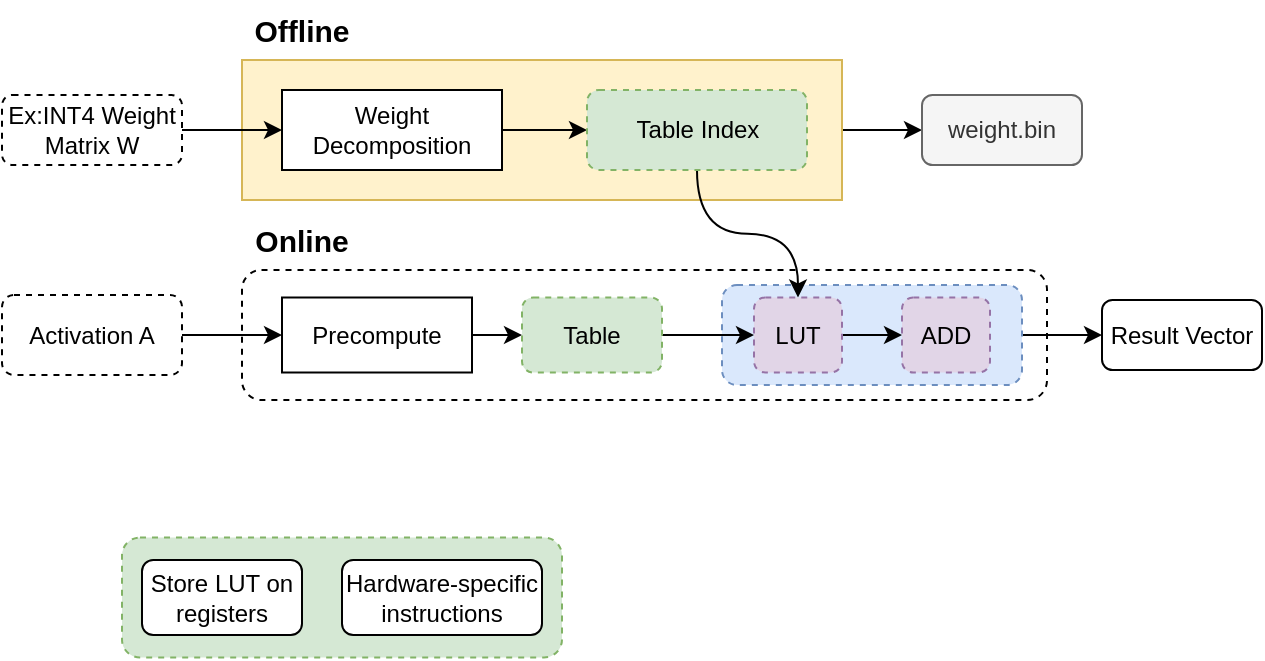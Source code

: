 <mxfile version="26.1.0">
  <diagram name="第 1 页" id="VH_rKD5s51sGw98ud1Et">
    <mxGraphModel dx="1638" dy="395" grid="1" gridSize="10" guides="1" tooltips="1" connect="1" arrows="1" fold="1" page="1" pageScale="1" pageWidth="827" pageHeight="1169" math="0" shadow="0">
      <root>
        <mxCell id="0" />
        <mxCell id="1" parent="0" />
        <mxCell id="5G6cpnaW76N7grAXLHWP-32" value="" style="rounded=1;whiteSpace=wrap;html=1;dashed=1;fillColor=#d5e8d4;strokeColor=#82b366;" vertex="1" parent="1">
          <mxGeometry x="50" y="573.75" width="220" height="60" as="geometry" />
        </mxCell>
        <mxCell id="5G6cpnaW76N7grAXLHWP-25" value="" style="rounded=1;whiteSpace=wrap;html=1;dashed=1;" vertex="1" parent="1">
          <mxGeometry x="110" y="440" width="402.5" height="65" as="geometry" />
        </mxCell>
        <mxCell id="5G6cpnaW76N7grAXLHWP-23" value="" style="edgeStyle=orthogonalEdgeStyle;rounded=0;orthogonalLoop=1;jettySize=auto;html=1;" edge="1" parent="1" source="5G6cpnaW76N7grAXLHWP-21" target="5G6cpnaW76N7grAXLHWP-22">
          <mxGeometry relative="1" as="geometry" />
        </mxCell>
        <mxCell id="5G6cpnaW76N7grAXLHWP-21" value="" style="rounded=1;whiteSpace=wrap;html=1;fillColor=#dae8fc;strokeColor=#6c8ebf;dashed=1;" vertex="1" parent="1">
          <mxGeometry x="350" y="447.5" width="150" height="50" as="geometry" />
        </mxCell>
        <mxCell id="5G6cpnaW76N7grAXLHWP-29" style="edgeStyle=orthogonalEdgeStyle;rounded=0;orthogonalLoop=1;jettySize=auto;html=1;exitX=1;exitY=0.5;exitDx=0;exitDy=0;entryX=0;entryY=0.5;entryDx=0;entryDy=0;" edge="1" parent="1" source="5G6cpnaW76N7grAXLHWP-7" target="5G6cpnaW76N7grAXLHWP-28">
          <mxGeometry relative="1" as="geometry" />
        </mxCell>
        <mxCell id="5G6cpnaW76N7grAXLHWP-7" value="" style="rounded=0;whiteSpace=wrap;html=1;fillColor=#fff2cc;strokeColor=#d6b656;" vertex="1" parent="1">
          <mxGeometry x="110" y="335" width="300" height="70" as="geometry" />
        </mxCell>
        <mxCell id="5G6cpnaW76N7grAXLHWP-4" style="edgeStyle=orthogonalEdgeStyle;rounded=0;orthogonalLoop=1;jettySize=auto;html=1;exitX=0;exitY=0.5;exitDx=0;exitDy=0;startArrow=classic;startFill=1;endArrow=none;entryX=1;entryY=0.5;entryDx=0;entryDy=0;" edge="1" parent="1" source="5G6cpnaW76N7grAXLHWP-1" target="5G6cpnaW76N7grAXLHWP-8">
          <mxGeometry relative="1" as="geometry">
            <mxPoint x="70" y="370" as="targetPoint" />
          </mxGeometry>
        </mxCell>
        <mxCell id="5G6cpnaW76N7grAXLHWP-9" style="edgeStyle=orthogonalEdgeStyle;rounded=0;orthogonalLoop=1;jettySize=auto;html=1;exitX=1;exitY=0.5;exitDx=0;exitDy=0;entryX=0;entryY=0.5;entryDx=0;entryDy=0;" edge="1" parent="1" source="5G6cpnaW76N7grAXLHWP-1" target="5G6cpnaW76N7grAXLHWP-5">
          <mxGeometry relative="1" as="geometry" />
        </mxCell>
        <mxCell id="5G6cpnaW76N7grAXLHWP-1" value="Weight Decomposition" style="rounded=0;whiteSpace=wrap;html=1;" vertex="1" parent="1">
          <mxGeometry x="130" y="350" width="110" height="40" as="geometry" />
        </mxCell>
        <mxCell id="5G6cpnaW76N7grAXLHWP-18" style="edgeStyle=orthogonalEdgeStyle;rounded=0;orthogonalLoop=1;jettySize=auto;html=1;exitX=0.5;exitY=1;exitDx=0;exitDy=0;entryX=0.5;entryY=0;entryDx=0;entryDy=0;curved=1;" edge="1" parent="1" source="5G6cpnaW76N7grAXLHWP-5" target="5G6cpnaW76N7grAXLHWP-16">
          <mxGeometry relative="1" as="geometry" />
        </mxCell>
        <mxCell id="5G6cpnaW76N7grAXLHWP-5" value="Table Index" style="rounded=1;whiteSpace=wrap;html=1;dashed=1;fillColor=#d5e8d4;strokeColor=#82b366;" vertex="1" parent="1">
          <mxGeometry x="282.5" y="350" width="110" height="40" as="geometry" />
        </mxCell>
        <mxCell id="5G6cpnaW76N7grAXLHWP-8" value="Ex:INT4 Weight Matrix W" style="rounded=1;whiteSpace=wrap;html=1;dashed=1;" vertex="1" parent="1">
          <mxGeometry x="-10" y="352.5" width="90" height="35" as="geometry" />
        </mxCell>
        <mxCell id="5G6cpnaW76N7grAXLHWP-12" value="" style="edgeStyle=orthogonalEdgeStyle;rounded=0;orthogonalLoop=1;jettySize=auto;html=1;" edge="1" parent="1" source="5G6cpnaW76N7grAXLHWP-10" target="5G6cpnaW76N7grAXLHWP-11">
          <mxGeometry relative="1" as="geometry" />
        </mxCell>
        <mxCell id="5G6cpnaW76N7grAXLHWP-10" value="Activation A" style="rounded=1;whiteSpace=wrap;html=1;dashed=1;" vertex="1" parent="1">
          <mxGeometry x="-10" y="452.5" width="90" height="40" as="geometry" />
        </mxCell>
        <mxCell id="5G6cpnaW76N7grAXLHWP-14" value="" style="edgeStyle=orthogonalEdgeStyle;rounded=0;orthogonalLoop=1;jettySize=auto;html=1;" edge="1" parent="1" source="5G6cpnaW76N7grAXLHWP-11" target="5G6cpnaW76N7grAXLHWP-13">
          <mxGeometry relative="1" as="geometry" />
        </mxCell>
        <mxCell id="5G6cpnaW76N7grAXLHWP-11" value="Precompute" style="whiteSpace=wrap;html=1;rounded=0;" vertex="1" parent="1">
          <mxGeometry x="130" y="453.75" width="95" height="37.5" as="geometry" />
        </mxCell>
        <mxCell id="5G6cpnaW76N7grAXLHWP-17" value="" style="edgeStyle=orthogonalEdgeStyle;rounded=0;orthogonalLoop=1;jettySize=auto;html=1;" edge="1" parent="1" source="5G6cpnaW76N7grAXLHWP-13" target="5G6cpnaW76N7grAXLHWP-16">
          <mxGeometry relative="1" as="geometry" />
        </mxCell>
        <mxCell id="5G6cpnaW76N7grAXLHWP-13" value="Table" style="whiteSpace=wrap;html=1;rounded=1;fillColor=#d5e8d4;strokeColor=#82b366;dashed=1;" vertex="1" parent="1">
          <mxGeometry x="250" y="453.75" width="70" height="37.5" as="geometry" />
        </mxCell>
        <mxCell id="5G6cpnaW76N7grAXLHWP-20" value="" style="edgeStyle=orthogonalEdgeStyle;rounded=0;orthogonalLoop=1;jettySize=auto;html=1;" edge="1" parent="1" source="5G6cpnaW76N7grAXLHWP-16" target="5G6cpnaW76N7grAXLHWP-19">
          <mxGeometry relative="1" as="geometry" />
        </mxCell>
        <mxCell id="5G6cpnaW76N7grAXLHWP-16" value="LUT" style="whiteSpace=wrap;html=1;rounded=1;fillColor=#e1d5e7;strokeColor=#9673a6;dashed=1;" vertex="1" parent="1">
          <mxGeometry x="366" y="453.75" width="44" height="37.5" as="geometry" />
        </mxCell>
        <mxCell id="5G6cpnaW76N7grAXLHWP-19" value="ADD" style="whiteSpace=wrap;html=1;rounded=1;fillColor=#e1d5e7;strokeColor=#9673a6;dashed=1;" vertex="1" parent="1">
          <mxGeometry x="440" y="453.75" width="44" height="37.5" as="geometry" />
        </mxCell>
        <mxCell id="5G6cpnaW76N7grAXLHWP-22" value="&lt;div&gt;Result Vector&lt;/div&gt;" style="rounded=1;whiteSpace=wrap;html=1;glass=0;" vertex="1" parent="1">
          <mxGeometry x="540" y="455" width="80" height="35" as="geometry" />
        </mxCell>
        <mxCell id="5G6cpnaW76N7grAXLHWP-26" value="Offline" style="text;strokeColor=none;align=center;fillColor=none;html=1;verticalAlign=middle;whiteSpace=wrap;rounded=0;fontSize=15;fontStyle=1" vertex="1" parent="1">
          <mxGeometry x="110" y="305" width="60" height="30" as="geometry" />
        </mxCell>
        <mxCell id="5G6cpnaW76N7grAXLHWP-27" value="Online" style="text;strokeColor=none;align=center;fillColor=none;html=1;verticalAlign=middle;whiteSpace=wrap;rounded=0;fontSize=15;fontStyle=1" vertex="1" parent="1">
          <mxGeometry x="110" y="410" width="60" height="30" as="geometry" />
        </mxCell>
        <mxCell id="5G6cpnaW76N7grAXLHWP-28" value="weight.bin" style="rounded=1;whiteSpace=wrap;html=1;glass=0;fillColor=#f5f5f5;fontColor=#333333;strokeColor=#666666;" vertex="1" parent="1">
          <mxGeometry x="450" y="352.5" width="80" height="35" as="geometry" />
        </mxCell>
        <mxCell id="5G6cpnaW76N7grAXLHWP-30" value="Store LUT on registers" style="whiteSpace=wrap;html=1;rounded=1;" vertex="1" parent="1">
          <mxGeometry x="60" y="585" width="80" height="37.5" as="geometry" />
        </mxCell>
        <mxCell id="5G6cpnaW76N7grAXLHWP-31" value="Hardware-specific instructions" style="whiteSpace=wrap;html=1;rounded=1;" vertex="1" parent="1">
          <mxGeometry x="160" y="585" width="100" height="37.5" as="geometry" />
        </mxCell>
      </root>
    </mxGraphModel>
  </diagram>
</mxfile>
